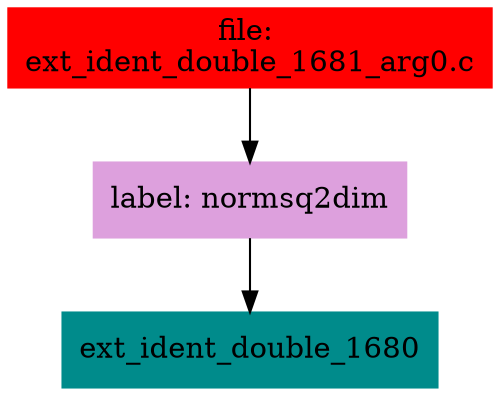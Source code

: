 digraph G {
node [shape=box]

0 [label="file: 
ext_ident_double_1681_arg0.c",color=red, style=filled]
1 [label="label: normsq2dim",color=plum, style=filled]
0 -> 1
2 [label="ext_ident_double_1680",color=cyan4, style=filled]
1 -> 2


}

